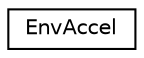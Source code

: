 digraph "Graphical Class Hierarchy"
{
 // LATEX_PDF_SIZE
  edge [fontname="Helvetica",fontsize="10",labelfontname="Helvetica",labelfontsize="10"];
  node [fontname="Helvetica",fontsize="10",shape=record];
  rankdir="LR";
  Node0 [label="EnvAccel",height=0.2,width=0.4,color="black", fillcolor="white", style="filled",URL="$struct_env_accel.html",tooltip=" "];
}
